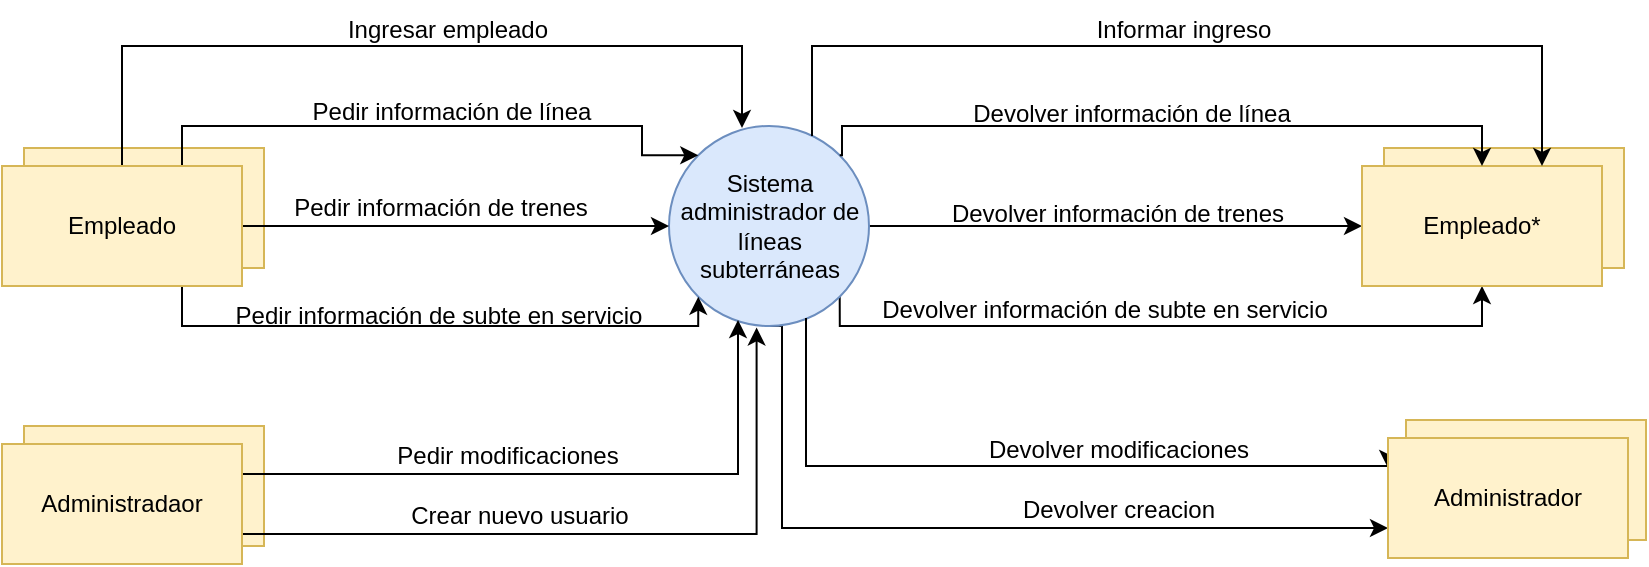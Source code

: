 <mxfile version="20.5.3" type="device" pages="2"><diagram id="vsgXDLO5w85NFpOL5fR0" name="Nivel 0"><mxGraphModel dx="782" dy="468" grid="1" gridSize="10" guides="1" tooltips="1" connect="1" arrows="1" fold="1" page="1" pageScale="1" pageWidth="827" pageHeight="1169" math="0" shadow="0"><root><mxCell id="0"/><mxCell id="1" parent="0"/><mxCell id="zeyuE-lhrBWPLYh7QF1Q-4" value="Usuario" style="rounded=0;whiteSpace=wrap;html=1;fillColor=#fff2cc;strokeColor=#d6b656;" parent="1" vertex="1"><mxGeometry x="61" y="241" width="120" height="60" as="geometry"/></mxCell><mxCell id="zeyuE-lhrBWPLYh7QF1Q-14" style="edgeStyle=orthogonalEdgeStyle;rounded=0;orthogonalLoop=1;jettySize=auto;html=1;exitX=1;exitY=0.5;exitDx=0;exitDy=0;entryX=0;entryY=0.5;entryDx=0;entryDy=0;" parent="1" source="zeyuE-lhrBWPLYh7QF1Q-1" target="zeyuE-lhrBWPLYh7QF1Q-6" edge="1"><mxGeometry relative="1" as="geometry"/></mxCell><mxCell id="zeyuE-lhrBWPLYh7QF1Q-15" style="edgeStyle=orthogonalEdgeStyle;rounded=0;orthogonalLoop=1;jettySize=auto;html=1;exitX=1;exitY=1;exitDx=0;exitDy=0;entryX=0.5;entryY=1;entryDx=0;entryDy=0;" parent="1" source="zeyuE-lhrBWPLYh7QF1Q-1" target="zeyuE-lhrBWPLYh7QF1Q-6" edge="1"><mxGeometry relative="1" as="geometry"><Array as="points"><mxPoint x="469" y="330"/><mxPoint x="790" y="330"/></Array></mxGeometry></mxCell><mxCell id="60kt7zihbxIskOYvxjd1-2" style="edgeStyle=orthogonalEdgeStyle;rounded=0;orthogonalLoop=1;jettySize=auto;html=1;exitX=0.5;exitY=1;exitDx=0;exitDy=0;entryX=0;entryY=0.75;entryDx=0;entryDy=0;" parent="1" source="zeyuE-lhrBWPLYh7QF1Q-1" target="avBBWexv8CQiAFLxRaGd-4" edge="1"><mxGeometry relative="1" as="geometry"><Array as="points"><mxPoint x="440" y="330"/><mxPoint x="440" y="431"/></Array></mxGeometry></mxCell><mxCell id="zeyuE-lhrBWPLYh7QF1Q-1" value="Sistema administrador de líneas subterráneas" style="ellipse;whiteSpace=wrap;html=1;aspect=fixed;fillColor=#dae8fc;strokeColor=#6c8ebf;" parent="1" vertex="1"><mxGeometry x="383.5" y="230" width="100" height="100" as="geometry"/></mxCell><mxCell id="zeyuE-lhrBWPLYh7QF1Q-7" style="edgeStyle=orthogonalEdgeStyle;rounded=0;orthogonalLoop=1;jettySize=auto;html=1;exitX=0.75;exitY=0;exitDx=0;exitDy=0;entryX=0;entryY=0;entryDx=0;entryDy=0;" parent="1" source="zeyuE-lhrBWPLYh7QF1Q-2" target="zeyuE-lhrBWPLYh7QF1Q-1" edge="1"><mxGeometry relative="1" as="geometry"><Array as="points"><mxPoint x="140" y="230"/><mxPoint x="370" y="230"/><mxPoint x="370" y="245"/></Array></mxGeometry></mxCell><mxCell id="zeyuE-lhrBWPLYh7QF1Q-9" style="edgeStyle=orthogonalEdgeStyle;rounded=0;orthogonalLoop=1;jettySize=auto;html=1;exitX=1;exitY=0.5;exitDx=0;exitDy=0;entryX=0;entryY=0.5;entryDx=0;entryDy=0;" parent="1" source="zeyuE-lhrBWPLYh7QF1Q-2" target="zeyuE-lhrBWPLYh7QF1Q-1" edge="1"><mxGeometry relative="1" as="geometry"/></mxCell><mxCell id="zeyuE-lhrBWPLYh7QF1Q-11" style="edgeStyle=orthogonalEdgeStyle;rounded=0;orthogonalLoop=1;jettySize=auto;html=1;exitX=0.75;exitY=1;exitDx=0;exitDy=0;entryX=0;entryY=1;entryDx=0;entryDy=0;" parent="1" source="zeyuE-lhrBWPLYh7QF1Q-2" target="zeyuE-lhrBWPLYh7QF1Q-1" edge="1"><mxGeometry relative="1" as="geometry"><Array as="points"><mxPoint x="140" y="330"/><mxPoint x="398" y="330"/></Array></mxGeometry></mxCell><mxCell id="Fb_8M-V6wmEKwvb7mR5C-1" style="edgeStyle=orthogonalEdgeStyle;rounded=0;orthogonalLoop=1;jettySize=auto;html=1;exitX=0.5;exitY=0;exitDx=0;exitDy=0;entryX=0.365;entryY=0.01;entryDx=0;entryDy=0;entryPerimeter=0;" parent="1" source="zeyuE-lhrBWPLYh7QF1Q-2" target="zeyuE-lhrBWPLYh7QF1Q-1" edge="1"><mxGeometry relative="1" as="geometry"><Array as="points"><mxPoint x="110" y="190"/><mxPoint x="420" y="190"/></Array></mxGeometry></mxCell><mxCell id="zeyuE-lhrBWPLYh7QF1Q-2" value="Empleado" style="rounded=0;whiteSpace=wrap;html=1;fillColor=#fff2cc;strokeColor=#d6b656;" parent="1" vertex="1"><mxGeometry x="50" y="250" width="120" height="60" as="geometry"/></mxCell><mxCell id="zeyuE-lhrBWPLYh7QF1Q-5" value="Usuario" style="rounded=0;whiteSpace=wrap;html=1;fillColor=#fff2cc;strokeColor=#d6b656;" parent="1" vertex="1"><mxGeometry x="741" y="241" width="120" height="60" as="geometry"/></mxCell><mxCell id="zeyuE-lhrBWPLYh7QF1Q-6" value="Empleado*" style="rounded=0;whiteSpace=wrap;html=1;fillColor=#fff2cc;strokeColor=#d6b656;" parent="1" vertex="1"><mxGeometry x="730" y="250" width="120" height="60" as="geometry"/></mxCell><mxCell id="zeyuE-lhrBWPLYh7QF1Q-8" value="Pedir información de línea" style="text;html=1;strokeColor=none;fillColor=none;align=center;verticalAlign=middle;whiteSpace=wrap;rounded=0;" parent="1" vertex="1"><mxGeometry x="200" y="208" width="150" height="30" as="geometry"/></mxCell><mxCell id="zeyuE-lhrBWPLYh7QF1Q-10" value="Pedir información de trenes" style="text;html=1;strokeColor=none;fillColor=none;align=center;verticalAlign=middle;whiteSpace=wrap;rounded=0;" parent="1" vertex="1"><mxGeometry x="194.5" y="256" width="148.5" height="30" as="geometry"/></mxCell><mxCell id="zeyuE-lhrBWPLYh7QF1Q-12" value="Pedir información de subte en servicio" style="text;html=1;strokeColor=none;fillColor=none;align=center;verticalAlign=middle;whiteSpace=wrap;rounded=0;" parent="1" vertex="1"><mxGeometry x="159.25" y="310" width="219" height="30" as="geometry"/></mxCell><mxCell id="zeyuE-lhrBWPLYh7QF1Q-13" style="edgeStyle=orthogonalEdgeStyle;rounded=0;orthogonalLoop=1;jettySize=auto;html=1;exitX=1;exitY=0;exitDx=0;exitDy=0;entryX=0.5;entryY=0;entryDx=0;entryDy=0;" parent="1" source="zeyuE-lhrBWPLYh7QF1Q-1" target="zeyuE-lhrBWPLYh7QF1Q-6" edge="1"><mxGeometry relative="1" as="geometry"><Array as="points"><mxPoint x="470" y="245"/><mxPoint x="470" y="230"/><mxPoint x="790" y="230"/></Array></mxGeometry></mxCell><mxCell id="zeyuE-lhrBWPLYh7QF1Q-16" value="Devolver información de línea" style="text;html=1;strokeColor=none;fillColor=none;align=center;verticalAlign=middle;whiteSpace=wrap;rounded=0;" parent="1" vertex="1"><mxGeometry x="530" y="209" width="170" height="30" as="geometry"/></mxCell><mxCell id="zeyuE-lhrBWPLYh7QF1Q-17" value="Devolver información de trenes" style="text;html=1;strokeColor=none;fillColor=none;align=center;verticalAlign=middle;whiteSpace=wrap;rounded=0;" parent="1" vertex="1"><mxGeometry x="522" y="259" width="172" height="30" as="geometry"/></mxCell><mxCell id="zeyuE-lhrBWPLYh7QF1Q-18" value="Devolver información de subte en servicio" style="text;html=1;strokeColor=none;fillColor=none;align=center;verticalAlign=middle;whiteSpace=wrap;rounded=0;" parent="1" vertex="1"><mxGeometry x="483.5" y="307" width="235" height="30" as="geometry"/></mxCell><mxCell id="Fb_8M-V6wmEKwvb7mR5C-3" value="Ingresar empleado" style="text;html=1;strokeColor=none;fillColor=none;align=center;verticalAlign=middle;whiteSpace=wrap;rounded=0;" parent="1" vertex="1"><mxGeometry x="194.5" y="167" width="155.5" height="30" as="geometry"/></mxCell><mxCell id="Fb_8M-V6wmEKwvb7mR5C-4" value="Informar ingreso" style="text;html=1;strokeColor=none;fillColor=none;align=center;verticalAlign=middle;whiteSpace=wrap;rounded=0;" parent="1" vertex="1"><mxGeometry x="563" y="167" width="155.5" height="30" as="geometry"/></mxCell><mxCell id="Fb_8M-V6wmEKwvb7mR5C-2" style="edgeStyle=orthogonalEdgeStyle;rounded=0;orthogonalLoop=1;jettySize=auto;html=1;exitX=0.715;exitY=0.05;exitDx=0;exitDy=0;entryX=0.75;entryY=0;entryDx=0;entryDy=0;exitPerimeter=0;" parent="1" source="zeyuE-lhrBWPLYh7QF1Q-1" target="zeyuE-lhrBWPLYh7QF1Q-6" edge="1"><mxGeometry relative="1" as="geometry"><Array as="points"><mxPoint x="455" y="190"/><mxPoint x="820" y="190"/></Array></mxGeometry></mxCell><mxCell id="avBBWexv8CQiAFLxRaGd-1" value="Usuario" style="rounded=0;whiteSpace=wrap;html=1;fillColor=#fff2cc;strokeColor=#d6b656;" parent="1" vertex="1"><mxGeometry x="61" y="380" width="120" height="60" as="geometry"/></mxCell><mxCell id="avBBWexv8CQiAFLxRaGd-5" style="edgeStyle=orthogonalEdgeStyle;rounded=0;orthogonalLoop=1;jettySize=auto;html=1;exitX=1;exitY=0.25;exitDx=0;exitDy=0;entryX=0.345;entryY=0.97;entryDx=0;entryDy=0;entryPerimeter=0;" parent="1" source="avBBWexv8CQiAFLxRaGd-2" target="zeyuE-lhrBWPLYh7QF1Q-1" edge="1"><mxGeometry relative="1" as="geometry"/></mxCell><mxCell id="60kt7zihbxIskOYvxjd1-1" style="edgeStyle=orthogonalEdgeStyle;rounded=0;orthogonalLoop=1;jettySize=auto;html=1;exitX=1;exitY=0.75;exitDx=0;exitDy=0;entryX=0.438;entryY=1.007;entryDx=0;entryDy=0;entryPerimeter=0;" parent="1" source="avBBWexv8CQiAFLxRaGd-2" target="zeyuE-lhrBWPLYh7QF1Q-1" edge="1"><mxGeometry relative="1" as="geometry"/></mxCell><mxCell id="avBBWexv8CQiAFLxRaGd-2" value="Administradaor" style="rounded=0;whiteSpace=wrap;html=1;fillColor=#fff2cc;strokeColor=#d6b656;" parent="1" vertex="1"><mxGeometry x="50" y="389" width="120" height="60" as="geometry"/></mxCell><mxCell id="avBBWexv8CQiAFLxRaGd-3" value="Usuario" style="rounded=0;whiteSpace=wrap;html=1;fillColor=#fff2cc;strokeColor=#d6b656;" parent="1" vertex="1"><mxGeometry x="752" y="377" width="120" height="60" as="geometry"/></mxCell><mxCell id="avBBWexv8CQiAFLxRaGd-7" style="edgeStyle=orthogonalEdgeStyle;rounded=0;orthogonalLoop=1;jettySize=auto;html=1;exitX=0.685;exitY=0.96;exitDx=0;exitDy=0;entryX=0;entryY=0.25;entryDx=0;entryDy=0;exitPerimeter=0;" parent="1" source="zeyuE-lhrBWPLYh7QF1Q-1" target="avBBWexv8CQiAFLxRaGd-4" edge="1"><mxGeometry relative="1" as="geometry"><Array as="points"><mxPoint x="452" y="400"/></Array></mxGeometry></mxCell><mxCell id="avBBWexv8CQiAFLxRaGd-4" value="Administrador" style="rounded=0;whiteSpace=wrap;html=1;fillColor=#fff2cc;strokeColor=#d6b656;" parent="1" vertex="1"><mxGeometry x="743" y="386" width="120" height="60" as="geometry"/></mxCell><mxCell id="avBBWexv8CQiAFLxRaGd-6" value="Pedir modificaciones" style="text;html=1;strokeColor=none;fillColor=none;align=center;verticalAlign=middle;whiteSpace=wrap;rounded=0;" parent="1" vertex="1"><mxGeometry x="228.25" y="380" width="150" height="30" as="geometry"/></mxCell><mxCell id="avBBWexv8CQiAFLxRaGd-8" value="Devolver modificaciones" style="text;html=1;strokeColor=none;fillColor=none;align=center;verticalAlign=middle;whiteSpace=wrap;rounded=0;" parent="1" vertex="1"><mxGeometry x="490.5" y="377" width="235" height="30" as="geometry"/></mxCell><mxCell id="60kt7zihbxIskOYvxjd1-3" value="Devolver creacion" style="text;html=1;strokeColor=none;fillColor=none;align=center;verticalAlign=middle;whiteSpace=wrap;rounded=0;" parent="1" vertex="1"><mxGeometry x="490.5" y="407" width="235" height="30" as="geometry"/></mxCell><mxCell id="60kt7zihbxIskOYvxjd1-4" value="Crear nuevo usuario" style="text;html=1;strokeColor=none;fillColor=none;align=center;verticalAlign=middle;whiteSpace=wrap;rounded=0;" parent="1" vertex="1"><mxGeometry x="233.5" y="410" width="150" height="30" as="geometry"/></mxCell></root></mxGraphModel></diagram><diagram id="zFeWczm4Fju1rnm-xKTA" name="Nivel 1"><mxGraphModel dx="1609" dy="468" grid="1" gridSize="10" guides="1" tooltips="1" connect="1" arrows="1" fold="1" page="1" pageScale="1" pageWidth="827" pageHeight="1169" math="0" shadow="0"><root><mxCell id="0"/><mxCell id="1" parent="0"/><mxCell id="yuR_xGMwCqwE0MNf1V7s-1" value="Usuario" style="rounded=0;whiteSpace=wrap;html=1;fillColor=#fff2cc;strokeColor=#d6b656;" parent="1" vertex="1"><mxGeometry x="-109" y="330" width="120" height="60" as="geometry"/></mxCell><mxCell id="nl8pxmWkm_yO1xfGCMBa-1" style="edgeStyle=orthogonalEdgeStyle;rounded=0;orthogonalLoop=1;jettySize=auto;html=1;exitX=0.5;exitY=0;exitDx=0;exitDy=0;" parent="1" source="yuR_xGMwCqwE0MNf1V7s-2" target="nl8pxmWkm_yO1xfGCMBa-7" edge="1"><mxGeometry relative="1" as="geometry"><mxPoint x="311" y="179" as="targetPoint"/><mxPoint x="51" y="249" as="sourcePoint"/></mxGeometry></mxCell><mxCell id="E2jTld8iHmCu2MDV5_CE-10" style="edgeStyle=orthogonalEdgeStyle;rounded=0;orthogonalLoop=1;jettySize=auto;html=1;exitX=1;exitY=0.25;exitDx=0;exitDy=0;entryX=0;entryY=0.5;entryDx=0;entryDy=0;" parent="1" source="yuR_xGMwCqwE0MNf1V7s-2" target="E2jTld8iHmCu2MDV5_CE-12" edge="1"><mxGeometry relative="1" as="geometry"><mxPoint x="290" y="280" as="targetPoint"/><Array as="points"><mxPoint y="350"/></Array></mxGeometry></mxCell><mxCell id="2b62I5qmPe6bw7_Y0RKf-1" style="edgeStyle=orthogonalEdgeStyle;rounded=0;orthogonalLoop=1;jettySize=auto;html=1;exitX=0.75;exitY=1;exitDx=0;exitDy=0;entryX=0;entryY=0.25;entryDx=0;entryDy=0;" parent="1" source="yuR_xGMwCqwE0MNf1V7s-2" target="2b62I5qmPe6bw7_Y0RKf-2" edge="1"><mxGeometry relative="1" as="geometry"><mxPoint x="160" y="620" as="targetPoint"/></mxGeometry></mxCell><mxCell id="XAEbmLm22Q1su_gg_IFI-1" style="edgeStyle=orthogonalEdgeStyle;rounded=0;orthogonalLoop=1;jettySize=auto;html=1;exitX=0.5;exitY=1;exitDx=0;exitDy=0;entryX=0;entryY=0.25;entryDx=0;entryDy=0;" parent="1" source="yuR_xGMwCqwE0MNf1V7s-2" target="XAEbmLm22Q1su_gg_IFI-2" edge="1"><mxGeometry relative="1" as="geometry"><mxPoint x="230" y="900" as="targetPoint"/></mxGeometry></mxCell><mxCell id="yuR_xGMwCqwE0MNf1V7s-2" value="Empleado" style="rounded=0;whiteSpace=wrap;html=1;fillColor=#fff2cc;strokeColor=#d6b656;" parent="1" vertex="1"><mxGeometry x="-120" y="339" width="120" height="60" as="geometry"/></mxCell><mxCell id="yuR_xGMwCqwE0MNf1V7s-3" value="Usuario" style="rounded=0;whiteSpace=wrap;html=1;fillColor=#fff2cc;strokeColor=#d6b656;" parent="1" vertex="1"><mxGeometry x="981" y="250" width="120" height="60" as="geometry"/></mxCell><mxCell id="yuR_xGMwCqwE0MNf1V7s-4" value="Empleado*" style="rounded=0;whiteSpace=wrap;html=1;fillColor=#fff2cc;strokeColor=#d6b656;" parent="1" vertex="1"><mxGeometry x="970" y="259" width="120" height="60" as="geometry"/></mxCell><mxCell id="nl8pxmWkm_yO1xfGCMBa-2" value="&lt;span style=&quot;color: rgba(0, 0, 0, 0); font-family: monospace; font-size: 0px; text-align: start;&quot;&gt;%3CmxGraphModel%3E%3Croot%3E%3CmxCell%20id%3D%220%22%2F%3E%3CmxCell%20id%3D%221%22%20parent%3D%220%22%2F%3E%3CmxCell%20id%3D%222%22%20value%3D%22Ingresar%20usuario%22%20style%3D%22text%3Bhtml%3D1%3BstrokeColor%3Dnone%3BfillColor%3Dnone%3Balign%3Dcenter%3BverticalAlign%3Dmiddle%3BwhiteSpace%3Dwrap%3Brounded%3D0%3B%22%20vertex%3D%221%22%20parent%3D%221%22%3E%3CmxGeometry%20x%3D%22194.5%22%20y%3D%22167%22%20width%3D%22155.5%22%20height%3D%2230%22%20as%3D%22geometry%22%2F%3E%3C%2FmxCell%3E%3C%2Froot%3E%3C%2FmxGraphModel%3E&lt;/span&gt;" style="text;html=1;strokeColor=none;fillColor=none;align=center;verticalAlign=middle;whiteSpace=wrap;rounded=0;" parent="1" vertex="1"><mxGeometry x="140" y="170" width="150" height="30" as="geometry"/></mxCell><mxCell id="E2jTld8iHmCu2MDV5_CE-3" style="edgeStyle=orthogonalEdgeStyle;rounded=0;orthogonalLoop=1;jettySize=auto;html=1;exitX=1;exitY=0.25;exitDx=0;exitDy=0;" parent="1" source="nl8pxmWkm_yO1xfGCMBa-6" target="yuR_xGMwCqwE0MNf1V7s-4" edge="1"><mxGeometry relative="1" as="geometry"/></mxCell><mxCell id="nl8pxmWkm_yO1xfGCMBa-6" value="1" style="swimlane;fontStyle=0;align=center;verticalAlign=top;childLayout=stackLayout;horizontal=1;startSize=30;horizontalStack=0;resizeParent=1;resizeParentMax=0;resizeLast=0;collapsible=0;marginBottom=0;html=1;rounded=1;strokeColor=#6c8ebf;fontSize=12;fillColor=#dae8fc;" parent="1" vertex="1"><mxGeometry x="340" y="92" width="120" height="90" as="geometry"/></mxCell><mxCell id="nl8pxmWkm_yO1xfGCMBa-7" value="Autenticador&lt;br&gt;de empleado" style="text;html=1;strokeColor=#6c8ebf;fillColor=#dae8fc;align=center;verticalAlign=middle;spacingLeft=4;spacingRight=4;overflow=hidden;rotatable=0;points=[[0,0.5],[1,0.5]];portConstraint=eastwest;rounded=1;fontSize=12;" parent="nl8pxmWkm_yO1xfGCMBa-6" vertex="1"><mxGeometry y="30" width="120" height="60" as="geometry"/></mxCell><mxCell id="E2jTld8iHmCu2MDV5_CE-2" value="Ingresar empleado" style="text;html=1;strokeColor=none;fillColor=none;align=center;verticalAlign=middle;whiteSpace=wrap;rounded=0;" parent="1" vertex="1"><mxGeometry x="160" y="132" width="155.5" height="30" as="geometry"/></mxCell><mxCell id="E2jTld8iHmCu2MDV5_CE-4" value="Devolver ingreso" style="text;html=1;strokeColor=none;fillColor=none;align=center;verticalAlign=middle;whiteSpace=wrap;rounded=0;" parent="1" vertex="1"><mxGeometry x="534.5" y="92" width="155.5" height="30" as="geometry"/></mxCell><mxCell id="E2jTld8iHmCu2MDV5_CE-7" style="edgeStyle=orthogonalEdgeStyle;rounded=0;orthogonalLoop=1;jettySize=auto;html=1;exitX=0.5;exitY=1;exitDx=0;exitDy=0;entryX=0.5;entryY=1;entryDx=0;entryDy=0;" parent="1" source="E2jTld8iHmCu2MDV5_CE-5" target="nl8pxmWkm_yO1xfGCMBa-6" edge="1"><mxGeometry relative="1" as="geometry"><Array as="points"><mxPoint x="560" y="242"/><mxPoint x="400" y="242"/></Array></mxGeometry></mxCell><mxCell id="E2jTld8iHmCu2MDV5_CE-5" value="D1&amp;nbsp; &amp;nbsp; &amp;nbsp;Usuarios" style="html=1;dashed=0;whitespace=wrap;shape=mxgraph.dfd.dataStoreID;align=left;spacingLeft=3;points=[[0,0],[0.5,0],[1,0],[0,0.5],[1,0.5],[0,1],[0.5,1],[1,1]];rounded=0;fillColor=#f8cecc;strokeColor=#b85450;" parent="1" vertex="1"><mxGeometry x="510" y="203" width="100" height="30" as="geometry"/></mxCell><mxCell id="E2jTld8iHmCu2MDV5_CE-6" style="edgeStyle=orthogonalEdgeStyle;rounded=0;orthogonalLoop=1;jettySize=auto;html=1;exitX=1;exitY=0.5;exitDx=0;exitDy=0;entryX=0.5;entryY=0;entryDx=0;entryDy=0;" parent="1" source="nl8pxmWkm_yO1xfGCMBa-7" target="E2jTld8iHmCu2MDV5_CE-5" edge="1"><mxGeometry relative="1" as="geometry"/></mxCell><mxCell id="E2jTld8iHmCu2MDV5_CE-8" value="Devolver existencia" style="text;html=1;strokeColor=none;fillColor=none;align=center;verticalAlign=middle;whiteSpace=wrap;rounded=0;" parent="1" vertex="1"><mxGeometry x="377" y="220" width="155.5" height="30" as="geometry"/></mxCell><mxCell id="E2jTld8iHmCu2MDV5_CE-9" value="Verificar existencia" style="text;html=1;strokeColor=none;fillColor=none;align=center;verticalAlign=middle;whiteSpace=wrap;rounded=0;" parent="1" vertex="1"><mxGeometry x="440" y="132" width="155.5" height="30" as="geometry"/></mxCell><mxCell id="5pmp1qyP4ReQsqxsMrV5-2" style="edgeStyle=orthogonalEdgeStyle;rounded=0;orthogonalLoop=1;jettySize=auto;html=1;exitX=1;exitY=0.25;exitDx=0;exitDy=0;entryX=0;entryY=0.25;entryDx=0;entryDy=0;" parent="1" source="H0XOev_KtWHFmudQKUb--7" target="yuR_xGMwCqwE0MNf1V7s-4" edge="1"><mxGeometry relative="1" as="geometry"><Array as="points"><mxPoint x="640" y="313"/><mxPoint x="640" y="274"/></Array></mxGeometry></mxCell><mxCell id="H0XOev_KtWHFmudQKUb--1" style="edgeStyle=orthogonalEdgeStyle;rounded=0;orthogonalLoop=1;jettySize=auto;html=1;exitX=0.75;exitY=1;exitDx=0;exitDy=0;entryX=1;entryY=0.5;entryDx=0;entryDy=0;" parent="1" source="E2jTld8iHmCu2MDV5_CE-11" target="5pmp1qyP4ReQsqxsMrV5-3" edge="1"><mxGeometry relative="1" as="geometry"><Array as="points"><mxPoint x="347" y="440"/><mxPoint x="410" y="440"/><mxPoint x="410" y="475"/></Array></mxGeometry></mxCell><mxCell id="H0XOev_KtWHFmudQKUb--6" style="edgeStyle=orthogonalEdgeStyle;rounded=0;orthogonalLoop=1;jettySize=auto;html=1;exitX=1;exitY=0.5;exitDx=0;exitDy=0;entryX=0;entryY=0.5;entryDx=0;entryDy=0;" parent="1" source="E2jTld8iHmCu2MDV5_CE-11" target="H0XOev_KtWHFmudQKUb--7" edge="1"><mxGeometry relative="1" as="geometry"><mxPoint x="510" y="360" as="targetPoint"/></mxGeometry></mxCell><mxCell id="E2jTld8iHmCu2MDV5_CE-11" value="2" style="swimlane;fontStyle=0;align=center;verticalAlign=top;childLayout=stackLayout;horizontal=1;startSize=30;horizontalStack=0;resizeParent=1;resizeParentMax=0;resizeLast=0;collapsible=0;marginBottom=0;html=1;rounded=1;strokeColor=#6c8ebf;fontSize=12;fillColor=#dae8fc;" parent="1" vertex="1"><mxGeometry x="257" y="290" width="120" height="90" as="geometry"/></mxCell><mxCell id="E2jTld8iHmCu2MDV5_CE-12" value="Administrador&lt;br&gt;de línea" style="text;html=1;strokeColor=#6c8ebf;fillColor=#dae8fc;align=center;verticalAlign=middle;spacingLeft=4;spacingRight=4;overflow=hidden;rotatable=0;points=[[0,0.5],[1,0.5]];portConstraint=eastwest;rounded=1;fontSize=12;" parent="E2jTld8iHmCu2MDV5_CE-11" vertex="1"><mxGeometry y="30" width="120" height="60" as="geometry"/></mxCell><mxCell id="SuQNkS5c0xiDjehgyDZx-1" value="Pedir información de línea" style="text;html=1;strokeColor=none;fillColor=none;align=center;verticalAlign=middle;whiteSpace=wrap;rounded=0;" parent="1" vertex="1"><mxGeometry x="95" y="330" width="150" height="30" as="geometry"/></mxCell><mxCell id="5pmp1qyP4ReQsqxsMrV5-1" value="Devolver información de línea" style="text;html=1;strokeColor=none;fillColor=none;align=center;verticalAlign=middle;whiteSpace=wrap;rounded=0;" parent="1" vertex="1"><mxGeometry x="657" y="253" width="170" height="30" as="geometry"/></mxCell><mxCell id="H0XOev_KtWHFmudQKUb--3" style="edgeStyle=orthogonalEdgeStyle;rounded=0;orthogonalLoop=1;jettySize=auto;html=1;exitX=0;exitY=0;exitDx=0;exitDy=0;entryX=0.25;entryY=1;entryDx=0;entryDy=0;" parent="1" source="5pmp1qyP4ReQsqxsMrV5-3" target="E2jTld8iHmCu2MDV5_CE-11" edge="1"><mxGeometry relative="1" as="geometry"/></mxCell><mxCell id="5pmp1qyP4ReQsqxsMrV5-3" value="D2&amp;nbsp; &amp;nbsp; &amp;nbsp;Lineas" style="html=1;dashed=0;whitespace=wrap;shape=mxgraph.dfd.dataStoreID;align=left;spacingLeft=3;points=[[0,0],[0.5,0],[1,0],[0,0.5],[1,0.5],[0,1],[0.5,1],[1,1]];rounded=0;fillColor=#f8cecc;strokeColor=#b85450;" parent="1" vertex="1"><mxGeometry x="267" y="460" width="100" height="30" as="geometry"/></mxCell><mxCell id="H0XOev_KtWHFmudQKUb--4" value="Pedir primer y ultimo tren" style="text;html=1;strokeColor=none;fillColor=none;align=center;verticalAlign=middle;whiteSpace=wrap;rounded=0;" parent="1" vertex="1"><mxGeometry x="340" y="418" width="155.5" height="30" as="geometry"/></mxCell><mxCell id="H0XOev_KtWHFmudQKUb--5" value="Devolver trenes" style="text;html=1;strokeColor=none;fillColor=none;align=center;verticalAlign=middle;whiteSpace=wrap;rounded=0;" parent="1" vertex="1"><mxGeometry x="140" y="420" width="155.5" height="30" as="geometry"/></mxCell><mxCell id="2xuFL0yITeRP22b-vicr-3" style="edgeStyle=orthogonalEdgeStyle;rounded=0;orthogonalLoop=1;jettySize=auto;html=1;exitX=0.5;exitY=1;exitDx=0;exitDy=0;entryX=0.5;entryY=0;entryDx=0;entryDy=0;" parent="1" source="H0XOev_KtWHFmudQKUb--7" target="2xuFL0yITeRP22b-vicr-1" edge="1"><mxGeometry relative="1" as="geometry"><Array as="points"><mxPoint x="570" y="440"/><mxPoint x="570" y="440"/></Array></mxGeometry></mxCell><mxCell id="2xuFL0yITeRP22b-vicr-6" style="edgeStyle=orthogonalEdgeStyle;rounded=0;orthogonalLoop=1;jettySize=auto;html=1;exitX=1;exitY=0.5;exitDx=0;exitDy=0;entryX=0.5;entryY=0;entryDx=0;entryDy=0;" parent="1" source="H0XOev_KtWHFmudQKUb--7" target="2xuFL0yITeRP22b-vicr-2" edge="1"><mxGeometry relative="1" as="geometry"/></mxCell><mxCell id="2xuFL0yITeRP22b-vicr-7" style="edgeStyle=orthogonalEdgeStyle;rounded=0;orthogonalLoop=1;jettySize=auto;html=1;exitX=0.5;exitY=1;exitDx=0;exitDy=0;entryX=0.75;entryY=1;entryDx=0;entryDy=0;" parent="1" source="2xuFL0yITeRP22b-vicr-2" target="H0XOev_KtWHFmudQKUb--7" edge="1"><mxGeometry relative="1" as="geometry"><Array as="points"><mxPoint x="820" y="410"/><mxPoint x="600" y="410"/></Array></mxGeometry></mxCell><mxCell id="H0XOev_KtWHFmudQKUb--7" value="3" style="swimlane;fontStyle=0;align=center;verticalAlign=top;childLayout=stackLayout;horizontal=1;startSize=30;horizontalStack=0;resizeParent=1;resizeParentMax=0;resizeLast=0;collapsible=0;marginBottom=0;html=1;rounded=1;strokeColor=#6c8ebf;fontSize=12;fillColor=#dae8fc;" parent="1" vertex="1"><mxGeometry x="510" y="290" width="120" height="90" as="geometry"/></mxCell><mxCell id="H0XOev_KtWHFmudQKUb--8" value="Administrador&lt;br&gt;de estaciones" style="text;html=1;strokeColor=#6c8ebf;fillColor=#dae8fc;align=center;verticalAlign=middle;spacingLeft=4;spacingRight=4;overflow=hidden;rotatable=0;points=[[0,0.5],[1,0.5]];portConstraint=eastwest;rounded=1;fontSize=12;" parent="H0XOev_KtWHFmudQKUb--7" vertex="1"><mxGeometry y="30" width="120" height="60" as="geometry"/></mxCell><mxCell id="A7Q8vkxkuxT-SV8Ao0jg-1" value="Pedir información de estaciones" style="text;html=1;strokeColor=none;fillColor=none;align=center;verticalAlign=middle;whiteSpace=wrap;rounded=0;" parent="1" vertex="1"><mxGeometry x="367" y="304" width="150" height="30" as="geometry"/></mxCell><mxCell id="2xuFL0yITeRP22b-vicr-4" style="edgeStyle=orthogonalEdgeStyle;rounded=0;orthogonalLoop=1;jettySize=auto;html=1;exitX=0;exitY=0;exitDx=0;exitDy=0;entryX=0.25;entryY=1;entryDx=0;entryDy=0;" parent="1" source="2xuFL0yITeRP22b-vicr-1" target="H0XOev_KtWHFmudQKUb--7" edge="1"><mxGeometry relative="1" as="geometry"/></mxCell><mxCell id="2xuFL0yITeRP22b-vicr-1" value="D3&amp;nbsp; &amp;nbsp; &amp;nbsp;Estacion" style="html=1;dashed=0;whitespace=wrap;shape=mxgraph.dfd.dataStoreID;align=left;spacingLeft=3;points=[[0,0],[0.5,0],[1,0],[0,0.5],[1,0.5],[0,1],[0.5,1],[1,1]];rounded=0;fillColor=#f8cecc;strokeColor=#b85450;" parent="1" vertex="1"><mxGeometry x="520" y="520" width="100" height="30" as="geometry"/></mxCell><mxCell id="2xuFL0yITeRP22b-vicr-2" value="D4&amp;nbsp; &amp;nbsp; &amp;nbsp;Boleteria" style="html=1;dashed=0;whitespace=wrap;shape=mxgraph.dfd.dataStoreID;align=left;spacingLeft=3;points=[[0,0],[0.5,0],[1,0],[0,0.5],[1,0.5],[0,1],[0.5,1],[1,1]];rounded=0;fillColor=#f8cecc;strokeColor=#b85450;" parent="1" vertex="1"><mxGeometry x="770" y="354" width="100" height="30" as="geometry"/></mxCell><mxCell id="2xuFL0yITeRP22b-vicr-8" value="Solicitar información de estación" style="text;html=1;strokeColor=none;fillColor=none;align=center;verticalAlign=middle;whiteSpace=wrap;rounded=0;" parent="1" vertex="1"><mxGeometry x="564.5" y="460" width="125.5" height="30" as="geometry"/></mxCell><mxCell id="2xuFL0yITeRP22b-vicr-9" value="Devolver información" style="text;html=1;strokeColor=none;fillColor=none;align=center;verticalAlign=middle;whiteSpace=wrap;rounded=0;" parent="1" vertex="1"><mxGeometry x="430" y="470" width="113" height="30" as="geometry"/></mxCell><mxCell id="2xuFL0yITeRP22b-vicr-10" value="Solicitar información de boletería" style="text;html=1;strokeColor=none;fillColor=none;align=center;verticalAlign=middle;whiteSpace=wrap;rounded=0;" parent="1" vertex="1"><mxGeometry x="631" y="314" width="190" height="30" as="geometry"/></mxCell><mxCell id="2xuFL0yITeRP22b-vicr-11" value="Devolver información de boletería" style="text;html=1;strokeColor=none;fillColor=none;align=center;verticalAlign=middle;whiteSpace=wrap;rounded=0;" parent="1" vertex="1"><mxGeometry x="614" y="388" width="190" height="30" as="geometry"/></mxCell><mxCell id="Zo5pEw_PlDJV_mOFX_00-2" style="edgeStyle=orthogonalEdgeStyle;rounded=0;orthogonalLoop=1;jettySize=auto;html=1;exitX=1;exitY=0.25;exitDx=0;exitDy=0;entryX=0.25;entryY=1;entryDx=0;entryDy=0;" parent="1" source="2b62I5qmPe6bw7_Y0RKf-2" target="yuR_xGMwCqwE0MNf1V7s-4" edge="1"><mxGeometry relative="1" as="geometry"/></mxCell><mxCell id="9va0Xi83azpgNZaj0Ecu-1" style="edgeStyle=orthogonalEdgeStyle;rounded=0;orthogonalLoop=1;jettySize=auto;html=1;exitX=0.5;exitY=0;exitDx=0;exitDy=0;entryX=1;entryY=0.75;entryDx=0;entryDy=0;" parent="1" source="9va0Xi83azpgNZaj0Ecu-2" target="2b62I5qmPe6bw7_Y0RKf-2" edge="1"><mxGeometry relative="1" as="geometry"><Array as="points"><mxPoint x="510" y="690"/><mxPoint x="510" y="628"/></Array><mxPoint x="490" y="680" as="sourcePoint"/></mxGeometry></mxCell><mxCell id="0_b6dAIrTNecDf38f5x7-1" style="edgeStyle=orthogonalEdgeStyle;rounded=0;orthogonalLoop=1;jettySize=auto;html=1;exitX=1;exitY=0.5;exitDx=0;exitDy=0;entryX=1;entryY=0;entryDx=0;entryDy=0;" parent="1" source="2b62I5qmPe6bw7_Y0RKf-2" target="9va0Xi83azpgNZaj0Ecu-2" edge="1"><mxGeometry relative="1" as="geometry"><Array as="points"><mxPoint x="570" y="605"/><mxPoint x="570" y="650"/><mxPoint x="543" y="650"/></Array></mxGeometry></mxCell><mxCell id="2b62I5qmPe6bw7_Y0RKf-2" value="4" style="swimlane;fontStyle=0;align=center;verticalAlign=top;childLayout=stackLayout;horizontal=1;startSize=30;horizontalStack=0;resizeParent=1;resizeParentMax=0;resizeLast=0;collapsible=0;marginBottom=0;html=1;rounded=1;strokeColor=#6c8ebf;fontSize=12;fillColor=#dae8fc;" parent="1" vertex="1"><mxGeometry x="280" y="560" width="120" height="90" as="geometry"/></mxCell><mxCell id="2b62I5qmPe6bw7_Y0RKf-3" value="Administrador&lt;br&gt;de trenes" style="text;html=1;strokeColor=#6c8ebf;fillColor=#dae8fc;align=center;verticalAlign=middle;spacingLeft=4;spacingRight=4;overflow=hidden;rotatable=0;points=[[0,0.5],[1,0.5]];portConstraint=eastwest;rounded=1;fontSize=12;" parent="2b62I5qmPe6bw7_Y0RKf-2" vertex="1"><mxGeometry y="30" width="120" height="60" as="geometry"/></mxCell><mxCell id="A3D68zoQsrVxZtEm3Y3E-1" value="Pedir información de trenes" style="text;html=1;strokeColor=none;fillColor=none;align=center;verticalAlign=middle;whiteSpace=wrap;rounded=0;" parent="1" vertex="1"><mxGeometry x="87" y="560" width="150" height="30" as="geometry"/></mxCell><mxCell id="Zo5pEw_PlDJV_mOFX_00-1" value="Devolver información de trenes" style="text;html=1;strokeColor=none;fillColor=none;align=center;verticalAlign=middle;whiteSpace=wrap;rounded=0;" parent="1" vertex="1"><mxGeometry x="678" y="560" width="172" height="30" as="geometry"/></mxCell><mxCell id="9va0Xi83azpgNZaj0Ecu-3" style="edgeStyle=orthogonalEdgeStyle;rounded=0;orthogonalLoop=1;jettySize=auto;html=1;exitX=0.75;exitY=1;exitDx=0;exitDy=0;entryX=0.5;entryY=1;entryDx=0;entryDy=0;" parent="1" source="2b62I5qmPe6bw7_Y0RKf-2" target="9va0Xi83azpgNZaj0Ecu-2" edge="1"><mxGeometry relative="1" as="geometry"/></mxCell><mxCell id="0_b6dAIrTNecDf38f5x7-2" style="edgeStyle=orthogonalEdgeStyle;rounded=0;orthogonalLoop=1;jettySize=auto;html=1;exitX=1;exitY=1;exitDx=0;exitDy=0;entryX=0.25;entryY=1;entryDx=0;entryDy=0;" parent="1" source="9va0Xi83azpgNZaj0Ecu-2" target="2b62I5qmPe6bw7_Y0RKf-2" edge="1"><mxGeometry relative="1" as="geometry"><Array as="points"><mxPoint x="543" y="780"/><mxPoint x="310" y="780"/></Array></mxGeometry></mxCell><mxCell id="9va0Xi83azpgNZaj0Ecu-2" value="D5&amp;nbsp; &amp;nbsp; &amp;nbsp;Trenes" style="html=1;dashed=0;whitespace=wrap;shape=mxgraph.dfd.dataStoreID;align=left;spacingLeft=3;points=[[0,0],[0.5,0],[1,0],[0,0.5],[1,0.5],[0,1],[0.5,1],[1,1]];rounded=0;fillColor=#f8cecc;strokeColor=#b85450;" parent="1" vertex="1"><mxGeometry x="443" y="690" width="100" height="30" as="geometry"/></mxCell><mxCell id="Djwn5QUaGLT51SEdlmQ_-1" value="Asignar cochera" style="text;html=1;strokeColor=none;fillColor=none;align=center;verticalAlign=middle;whiteSpace=wrap;rounded=0;" parent="1" vertex="1"><mxGeometry x="367" y="717" width="97" height="30" as="geometry"/></mxCell><mxCell id="Djwn5QUaGLT51SEdlmQ_-2" value="Devolver asignacion" style="text;html=1;strokeColor=none;fillColor=none;align=center;verticalAlign=middle;whiteSpace=wrap;rounded=0;" parent="1" vertex="1"><mxGeometry x="430" y="760" width="113" height="30" as="geometry"/></mxCell><mxCell id="0_b6dAIrTNecDf38f5x7-3" value="Solicitud de mantenimiento" style="text;html=1;strokeColor=none;fillColor=none;align=center;verticalAlign=middle;whiteSpace=wrap;rounded=0;" parent="1" vertex="1"><mxGeometry x="418" y="598" width="156.5" height="30" as="geometry"/></mxCell><mxCell id="0_b6dAIrTNecDf38f5x7-4" value="Devolver solicitud" style="text;html=1;strokeColor=none;fillColor=none;align=center;verticalAlign=middle;whiteSpace=wrap;rounded=0;" parent="1" vertex="1"><mxGeometry x="384" y="620" width="156.5" height="30" as="geometry"/></mxCell><mxCell id="3AKrkZC5Rq3wC_CShzk8-2" style="edgeStyle=orthogonalEdgeStyle;rounded=0;orthogonalLoop=1;jettySize=auto;html=1;exitX=1;exitY=0.25;exitDx=0;exitDy=0;" parent="1" source="XAEbmLm22Q1su_gg_IFI-2" target="yuR_xGMwCqwE0MNf1V7s-4" edge="1"><mxGeometry relative="1" as="geometry"/></mxCell><mxCell id="Uk-HiB5AcXo7ECr2r3jZ-3" style="edgeStyle=orthogonalEdgeStyle;rounded=0;orthogonalLoop=1;jettySize=auto;html=1;exitX=1;exitY=0.75;exitDx=0;exitDy=0;" parent="1" source="XAEbmLm22Q1su_gg_IFI-2" edge="1"><mxGeometry relative="1" as="geometry"><mxPoint x="470" y="970" as="targetPoint"/></mxGeometry></mxCell><mxCell id="XAEbmLm22Q1su_gg_IFI-2" value="5" style="swimlane;fontStyle=0;align=center;verticalAlign=top;childLayout=stackLayout;horizontal=1;startSize=30;horizontalStack=0;resizeParent=1;resizeParentMax=0;resizeLast=0;collapsible=0;marginBottom=0;html=1;rounded=1;strokeColor=#6c8ebf;fontSize=12;fillColor=#dae8fc;" parent="1" vertex="1"><mxGeometry x="267" y="860" width="120" height="90" as="geometry"/></mxCell><mxCell id="XAEbmLm22Q1su_gg_IFI-3" value="Administrador&lt;br&gt;de GPS" style="text;html=1;strokeColor=#6c8ebf;fillColor=#dae8fc;align=center;verticalAlign=middle;spacingLeft=4;spacingRight=4;overflow=hidden;rotatable=0;points=[[0,0.5],[1,0.5]];portConstraint=eastwest;rounded=1;fontSize=12;" parent="XAEbmLm22Q1su_gg_IFI-2" vertex="1"><mxGeometry y="30" width="120" height="60" as="geometry"/></mxCell><mxCell id="3AKrkZC5Rq3wC_CShzk8-1" value="Pedir información de subte en servicio" style="text;html=1;strokeColor=none;fillColor=none;align=center;verticalAlign=middle;whiteSpace=wrap;rounded=0;" parent="1" vertex="1"><mxGeometry x="38" y="860" width="219" height="30" as="geometry"/></mxCell><mxCell id="P1iO8rZPlQoP6H_W4K4T-1" value="Devolver información de subte en servicio" style="text;html=1;strokeColor=none;fillColor=none;align=center;verticalAlign=middle;whiteSpace=wrap;rounded=0;" parent="1" vertex="1"><mxGeometry x="630" y="860" width="235" height="30" as="geometry"/></mxCell><mxCell id="Uk-HiB5AcXo7ECr2r3jZ-5" style="edgeStyle=orthogonalEdgeStyle;rounded=0;orthogonalLoop=1;jettySize=auto;html=1;exitX=0.5;exitY=1;exitDx=0;exitDy=0;entryX=0.5;entryY=1;entryDx=0;entryDy=0;" parent="1" source="Uk-HiB5AcXo7ECr2r3jZ-4" target="XAEbmLm22Q1su_gg_IFI-2" edge="1"><mxGeometry relative="1" as="geometry"/></mxCell><mxCell id="Uk-HiB5AcXo7ECr2r3jZ-4" value="D6&amp;nbsp; &amp;nbsp; &amp;nbsp;GPS" style="html=1;dashed=0;whitespace=wrap;shape=mxgraph.dfd.dataStoreID;align=left;spacingLeft=3;points=[[0,0],[0.5,0],[1,0],[0,0.5],[1,0.5],[0,1],[0.5,1],[1,1]];rounded=0;fillColor=#f8cecc;strokeColor=#b85450;" parent="1" vertex="1"><mxGeometry x="418" y="970" width="100" height="30" as="geometry"/></mxCell><mxCell id="Uk-HiB5AcXo7ECr2r3jZ-6" value="Solicitar ubicación actual" style="text;html=1;strokeColor=none;fillColor=none;align=center;verticalAlign=middle;whiteSpace=wrap;rounded=0;" parent="1" vertex="1"><mxGeometry x="368.63" y="904" width="187.25" height="30" as="geometry"/></mxCell><mxCell id="Uk-HiB5AcXo7ECr2r3jZ-7" value="Devolver ubicacion" style="text;html=1;strokeColor=none;fillColor=none;align=center;verticalAlign=middle;whiteSpace=wrap;rounded=0;" parent="1" vertex="1"><mxGeometry x="288.38" y="997" width="187.25" height="30" as="geometry"/></mxCell><mxCell id="8scB-YASpKZ5YiVLaGu2-2" style="edgeStyle=orthogonalEdgeStyle;rounded=0;orthogonalLoop=1;jettySize=auto;html=1;entryX=0;entryY=0.75;entryDx=0;entryDy=0;exitX=1;exitY=0.25;exitDx=0;exitDy=0;" parent="1" source="8scB-YASpKZ5YiVLaGu2-26" target="8scB-YASpKZ5YiVLaGu2-9" edge="1"><mxGeometry relative="1" as="geometry"><mxPoint x="340" y="1736.667" as="sourcePoint"/><Array as="points"><mxPoint x="340" y="1350"/><mxPoint x="890" y="1350"/><mxPoint x="890" y="1199"/></Array></mxGeometry></mxCell><mxCell id="8scB-YASpKZ5YiVLaGu2-3" value="Usuario" style="rounded=0;whiteSpace=wrap;html=1;fillColor=#fff2cc;strokeColor=#d6b656;" parent="1" vertex="1"><mxGeometry x="-169" y="1179" width="120" height="60" as="geometry"/></mxCell><mxCell id="8scB-YASpKZ5YiVLaGu2-4" style="edgeStyle=orthogonalEdgeStyle;rounded=0;orthogonalLoop=1;jettySize=auto;html=1;exitX=1;exitY=0.25;exitDx=0;exitDy=0;" parent="1" source="8scB-YASpKZ5YiVLaGu2-6" target="8scB-YASpKZ5YiVLaGu2-15" edge="1"><mxGeometry relative="1" as="geometry"><mxPoint x="318" y="1131" as="targetPoint"/></mxGeometry></mxCell><mxCell id="8scB-YASpKZ5YiVLaGu2-5" style="edgeStyle=orthogonalEdgeStyle;rounded=0;orthogonalLoop=1;jettySize=auto;html=1;exitX=1;exitY=0.75;exitDx=0;exitDy=0;entryX=0;entryY=0.25;entryDx=0;entryDy=0;" parent="1" source="8scB-YASpKZ5YiVLaGu2-6" target="8scB-YASpKZ5YiVLaGu2-26" edge="1"><mxGeometry relative="1" as="geometry"><mxPoint x="160" y="1470" as="targetPoint"/><Array as="points"><mxPoint x="70" y="1233"/><mxPoint x="70" y="1340"/><mxPoint x="180" y="1340"/><mxPoint x="180" y="1353"/></Array></mxGeometry></mxCell><mxCell id="8scB-YASpKZ5YiVLaGu2-6" value="Administradaor" style="rounded=0;whiteSpace=wrap;html=1;fillColor=#fff2cc;strokeColor=#d6b656;" parent="1" vertex="1"><mxGeometry x="-180" y="1188" width="120" height="60" as="geometry"/></mxCell><mxCell id="8scB-YASpKZ5YiVLaGu2-7" value="Usuario" style="rounded=0;whiteSpace=wrap;html=1;fillColor=#fff2cc;strokeColor=#d6b656;" parent="1" vertex="1"><mxGeometry x="1019" y="1145" width="120" height="60" as="geometry"/></mxCell><mxCell id="8scB-YASpKZ5YiVLaGu2-8" style="edgeStyle=orthogonalEdgeStyle;rounded=0;orthogonalLoop=1;jettySize=auto;html=1;exitX=1;exitY=0.25;exitDx=0;exitDy=0;entryX=0;entryY=0.25;entryDx=0;entryDy=0;" parent="1" source="8scB-YASpKZ5YiVLaGu2-14" target="8scB-YASpKZ5YiVLaGu2-9" edge="1"><mxGeometry relative="1" as="geometry"><Array as="points"><mxPoint x="414" y="1150"/><mxPoint x="850" y="1150"/><mxPoint x="850" y="1169"/></Array><mxPoint x="352" y="1130" as="sourcePoint"/></mxGeometry></mxCell><mxCell id="8scB-YASpKZ5YiVLaGu2-9" value="Administrador*" style="rounded=0;whiteSpace=wrap;html=1;fillColor=#fff2cc;strokeColor=#d6b656;" parent="1" vertex="1"><mxGeometry x="1010" y="1154" width="120" height="60" as="geometry"/></mxCell><mxCell id="8scB-YASpKZ5YiVLaGu2-10" value="Pedir modificaciones" style="text;html=1;strokeColor=none;fillColor=none;align=center;verticalAlign=middle;whiteSpace=wrap;rounded=0;" parent="1" vertex="1"><mxGeometry x="145.5" y="1169" width="150" height="30" as="geometry"/></mxCell><mxCell id="8scB-YASpKZ5YiVLaGu2-11" value="Devolver modificaciones" style="text;html=1;strokeColor=none;fillColor=none;align=center;verticalAlign=middle;whiteSpace=wrap;rounded=0;" parent="1" vertex="1"><mxGeometry x="532.5" y="1124" width="235" height="30" as="geometry"/></mxCell><mxCell id="8scB-YASpKZ5YiVLaGu2-12" value="Devolver nuevo usuario" style="text;html=1;strokeColor=none;fillColor=none;align=center;verticalAlign=middle;whiteSpace=wrap;rounded=0;" parent="1" vertex="1"><mxGeometry x="705" y="1330" width="235" height="30" as="geometry"/></mxCell><mxCell id="8scB-YASpKZ5YiVLaGu2-13" value="Crear nuevo usuario" style="text;html=1;strokeColor=none;fillColor=none;align=center;verticalAlign=middle;whiteSpace=wrap;rounded=0;" parent="1" vertex="1"><mxGeometry x="60" y="1320" width="150" height="30" as="geometry"/></mxCell><mxCell id="8scB-YASpKZ5YiVLaGu2-19" style="edgeStyle=orthogonalEdgeStyle;rounded=0;orthogonalLoop=1;jettySize=auto;html=1;exitX=1;exitY=0.5;exitDx=0;exitDy=0;entryX=0.5;entryY=0;entryDx=0;entryDy=0;" parent="1" source="8scB-YASpKZ5YiVLaGu2-14" target="8scB-YASpKZ5YiVLaGu2-20" edge="1"><mxGeometry relative="1" as="geometry"><mxPoint x="520" y="1210" as="targetPoint"/></mxGeometry></mxCell><mxCell id="8scB-YASpKZ5YiVLaGu2-14" value="6" style="swimlane;fontStyle=0;align=center;verticalAlign=top;childLayout=stackLayout;horizontal=1;startSize=30;horizontalStack=0;resizeParent=1;resizeParentMax=0;resizeLast=0;collapsible=0;marginBottom=0;html=1;rounded=1;strokeColor=#6c8ebf;fontSize=12;fillColor=#dae8fc;" parent="1" vertex="1"><mxGeometry x="294" y="1130" width="120" height="90" as="geometry"/></mxCell><mxCell id="8scB-YASpKZ5YiVLaGu2-15" value="Administrador&lt;br&gt;de línea" style="text;html=1;strokeColor=#6c8ebf;fillColor=#dae8fc;align=center;verticalAlign=middle;spacingLeft=4;spacingRight=4;overflow=hidden;rotatable=0;points=[[0,0.5],[1,0.5]];portConstraint=eastwest;rounded=1;fontSize=12;" parent="8scB-YASpKZ5YiVLaGu2-14" vertex="1"><mxGeometry y="30" width="120" height="60" as="geometry"/></mxCell><mxCell id="8scB-YASpKZ5YiVLaGu2-22" value="" style="edgeStyle=orthogonalEdgeStyle;rounded=0;orthogonalLoop=1;jettySize=auto;html=1;" parent="1" source="8scB-YASpKZ5YiVLaGu2-20" target="8scB-YASpKZ5YiVLaGu2-14" edge="1"><mxGeometry relative="1" as="geometry"><mxPoint x="524.5" y="1324" as="targetPoint"/><Array as="points"><mxPoint x="525" y="1270"/><mxPoint x="360" y="1270"/></Array></mxGeometry></mxCell><mxCell id="8scB-YASpKZ5YiVLaGu2-20" value="D7&amp;nbsp; &amp;nbsp; &amp;nbsp;Lineas" style="html=1;dashed=0;whitespace=wrap;shape=mxgraph.dfd.dataStoreID;align=left;spacingLeft=3;points=[[0,0],[0.5,0],[1,0],[0,0.5],[1,0.5],[0,1],[0.5,1],[1,1]];rounded=0;fillColor=#f8cecc;strokeColor=#b85450;" parent="1" vertex="1"><mxGeometry x="474.5" y="1214" width="100" height="30" as="geometry"/></mxCell><mxCell id="8scB-YASpKZ5YiVLaGu2-24" value="Enviar cambios" style="text;html=1;strokeColor=none;fillColor=none;align=center;verticalAlign=middle;whiteSpace=wrap;rounded=0;" parent="1" vertex="1"><mxGeometry x="405.88" y="1169" width="150" height="30" as="geometry"/></mxCell><mxCell id="8scB-YASpKZ5YiVLaGu2-25" value="Devolver envio" style="text;html=1;strokeColor=none;fillColor=none;align=center;verticalAlign=middle;whiteSpace=wrap;rounded=0;" parent="1" vertex="1"><mxGeometry x="406.88" y="1248" width="150" height="30" as="geometry"/></mxCell><mxCell id="8scB-YASpKZ5YiVLaGu2-30" style="edgeStyle=orthogonalEdgeStyle;rounded=0;orthogonalLoop=1;jettySize=auto;html=1;exitX=1;exitY=0.5;exitDx=0;exitDy=0;entryX=0.5;entryY=0;entryDx=0;entryDy=0;" parent="1" source="8scB-YASpKZ5YiVLaGu2-26" target="8scB-YASpKZ5YiVLaGu2-31" edge="1"><mxGeometry relative="1" as="geometry"><mxPoint x="400" y="1420" as="targetPoint"/></mxGeometry></mxCell><mxCell id="8scB-YASpKZ5YiVLaGu2-26" value="7" style="swimlane;fontStyle=0;align=center;verticalAlign=top;childLayout=stackLayout;horizontal=1;startSize=30;horizontalStack=0;resizeParent=1;resizeParentMax=0;resizeLast=0;collapsible=0;marginBottom=0;html=1;rounded=1;strokeColor=#6c8ebf;fontSize=12;fillColor=#dae8fc;" parent="1" vertex="1"><mxGeometry x="220" y="1330" width="120" height="90" as="geometry"/></mxCell><mxCell id="8scB-YASpKZ5YiVLaGu2-27" value="Autenticador" style="text;html=1;strokeColor=#6c8ebf;fillColor=#dae8fc;align=center;verticalAlign=middle;spacingLeft=4;spacingRight=4;overflow=hidden;rotatable=0;points=[[0,0.5],[1,0.5]];portConstraint=eastwest;rounded=1;fontSize=12;" parent="8scB-YASpKZ5YiVLaGu2-26" vertex="1"><mxGeometry y="30" width="120" height="60" as="geometry"/></mxCell><mxCell id="8scB-YASpKZ5YiVLaGu2-32" style="edgeStyle=orthogonalEdgeStyle;rounded=0;orthogonalLoop=1;jettySize=auto;html=1;exitX=0.5;exitY=1;exitDx=0;exitDy=0;entryX=0.5;entryY=1;entryDx=0;entryDy=0;" parent="1" source="8scB-YASpKZ5YiVLaGu2-31" target="8scB-YASpKZ5YiVLaGu2-26" edge="1"><mxGeometry relative="1" as="geometry"/></mxCell><mxCell id="8scB-YASpKZ5YiVLaGu2-31" value="D8&amp;nbsp; &amp;nbsp; &amp;nbsp;Usuario" style="html=1;dashed=0;whitespace=wrap;shape=mxgraph.dfd.dataStoreID;align=left;spacingLeft=3;points=[[0,0],[0.5,0],[1,0],[0,0.5],[1,0.5],[0,1],[0.5,1],[1,1]];rounded=0;fillColor=#f8cecc;strokeColor=#b85450;" parent="1" vertex="1"><mxGeometry x="410" y="1400" width="100" height="30" as="geometry"/></mxCell><mxCell id="8scB-YASpKZ5YiVLaGu2-33" value="Solicitar creacion" style="text;html=1;strokeColor=none;fillColor=none;align=center;verticalAlign=middle;whiteSpace=wrap;rounded=0;" parent="1" vertex="1"><mxGeometry x="328.63" y="1355" width="150" height="30" as="geometry"/></mxCell><mxCell id="8scB-YASpKZ5YiVLaGu2-34" value="Devolver creacion" style="text;html=1;strokeColor=none;fillColor=none;align=center;verticalAlign=middle;whiteSpace=wrap;rounded=0;" parent="1" vertex="1"><mxGeometry x="315.5" y="1430" width="150" height="30" as="geometry"/></mxCell><mxCell id="JXSg2b3ixtXeHFhw3Uns-1" value="GLS" style="swimlane;whiteSpace=wrap;html=1;" parent="1" vertex="1"><mxGeometry x="35" y="40" width="915" height="1460" as="geometry"/></mxCell></root></mxGraphModel></diagram></mxfile>